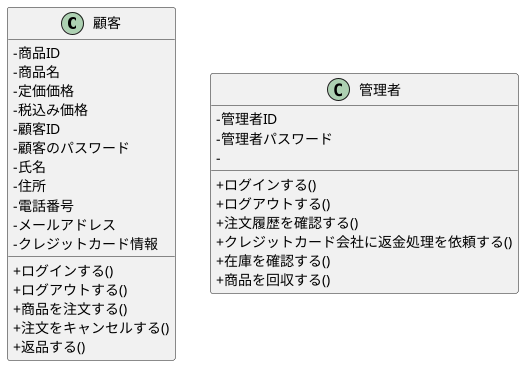 @startuml BBショップシステム_クラス図

skinparam classAttributeIconSize 0
class 顧客 {
    '属性
    -商品ID
    -商品名
    -定価価格
    -税込み価格
    -顧客ID
    -顧客のパスワード
    -氏名
    -住所
    -電話番号
    -メールアドレス
    -クレジットカード情報

    '操作
    +ログインする()
    +ログアウトする()
    +商品を注文する()
    +注文をキャンセルする()
    +返品する()
}

skinparam classAttributeIconSize 0
class 管理者 {
    '属性
    -管理者ID
    -管理者パスワード
    -

    '操作
    +ログインする()
    +ログアウトする()
    +注文履歴を確認する()
    +クレジットカード会社に返金処理を依頼する()
    +在庫を確認する()
    +商品を回収する()
}

@enduml